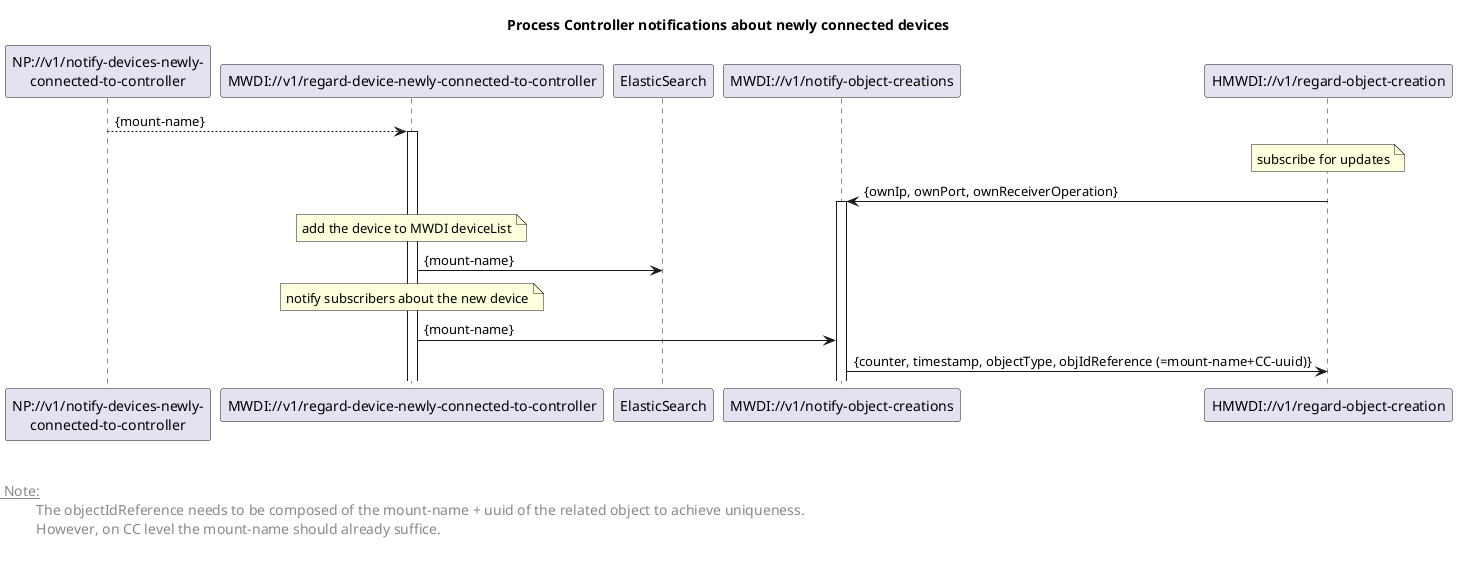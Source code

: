 @startuml
skinparam responseMessageBelowArrow true
skinparam participant {
  StereotypeFontSize 12  
}

title Process Controller notifications about newly connected devices

'participants
participant "NP://v1/notify-devices-newly-\nconnected-to-controller" as npmsg
participant "MWDI://v1/regard-device-newly-connected-to-controller" as mwdi
participant "ElasticSearch" as es
participant "MWDI://v1/notify-object-creations" as notify
participant "HMWDI://v1/regard-object-creation" as subscriberOp

npmsg --> mwdi: {mount-name}
activate mwdi

note over subscriberOp: subscribe for updates
subscriberOp -> notify: {ownIp, ownPort, ownReceiverOperation} 
activate notify

note over mwdi: add the device to MWDI deviceList
mwdi -> es: {mount-name}

note over mwdi: notify subscribers about the new device

mwdi -> notify: {mount-name}
notify -> subscriberOp: {counter, timestamp, objectType, objIdReference (=mount-name+CC-uuid)}




left footer 


<u> Note:</u>
\t  The objectIdReference needs to be composed of the mount-name + uuid of the related object to achieve uniqueness.
\t  However, on CC level the mount-name should already suffice.

end footer

<style>
footer {
  HorizontalAlignment left
  FontSize 14
}
</style>



@enduml